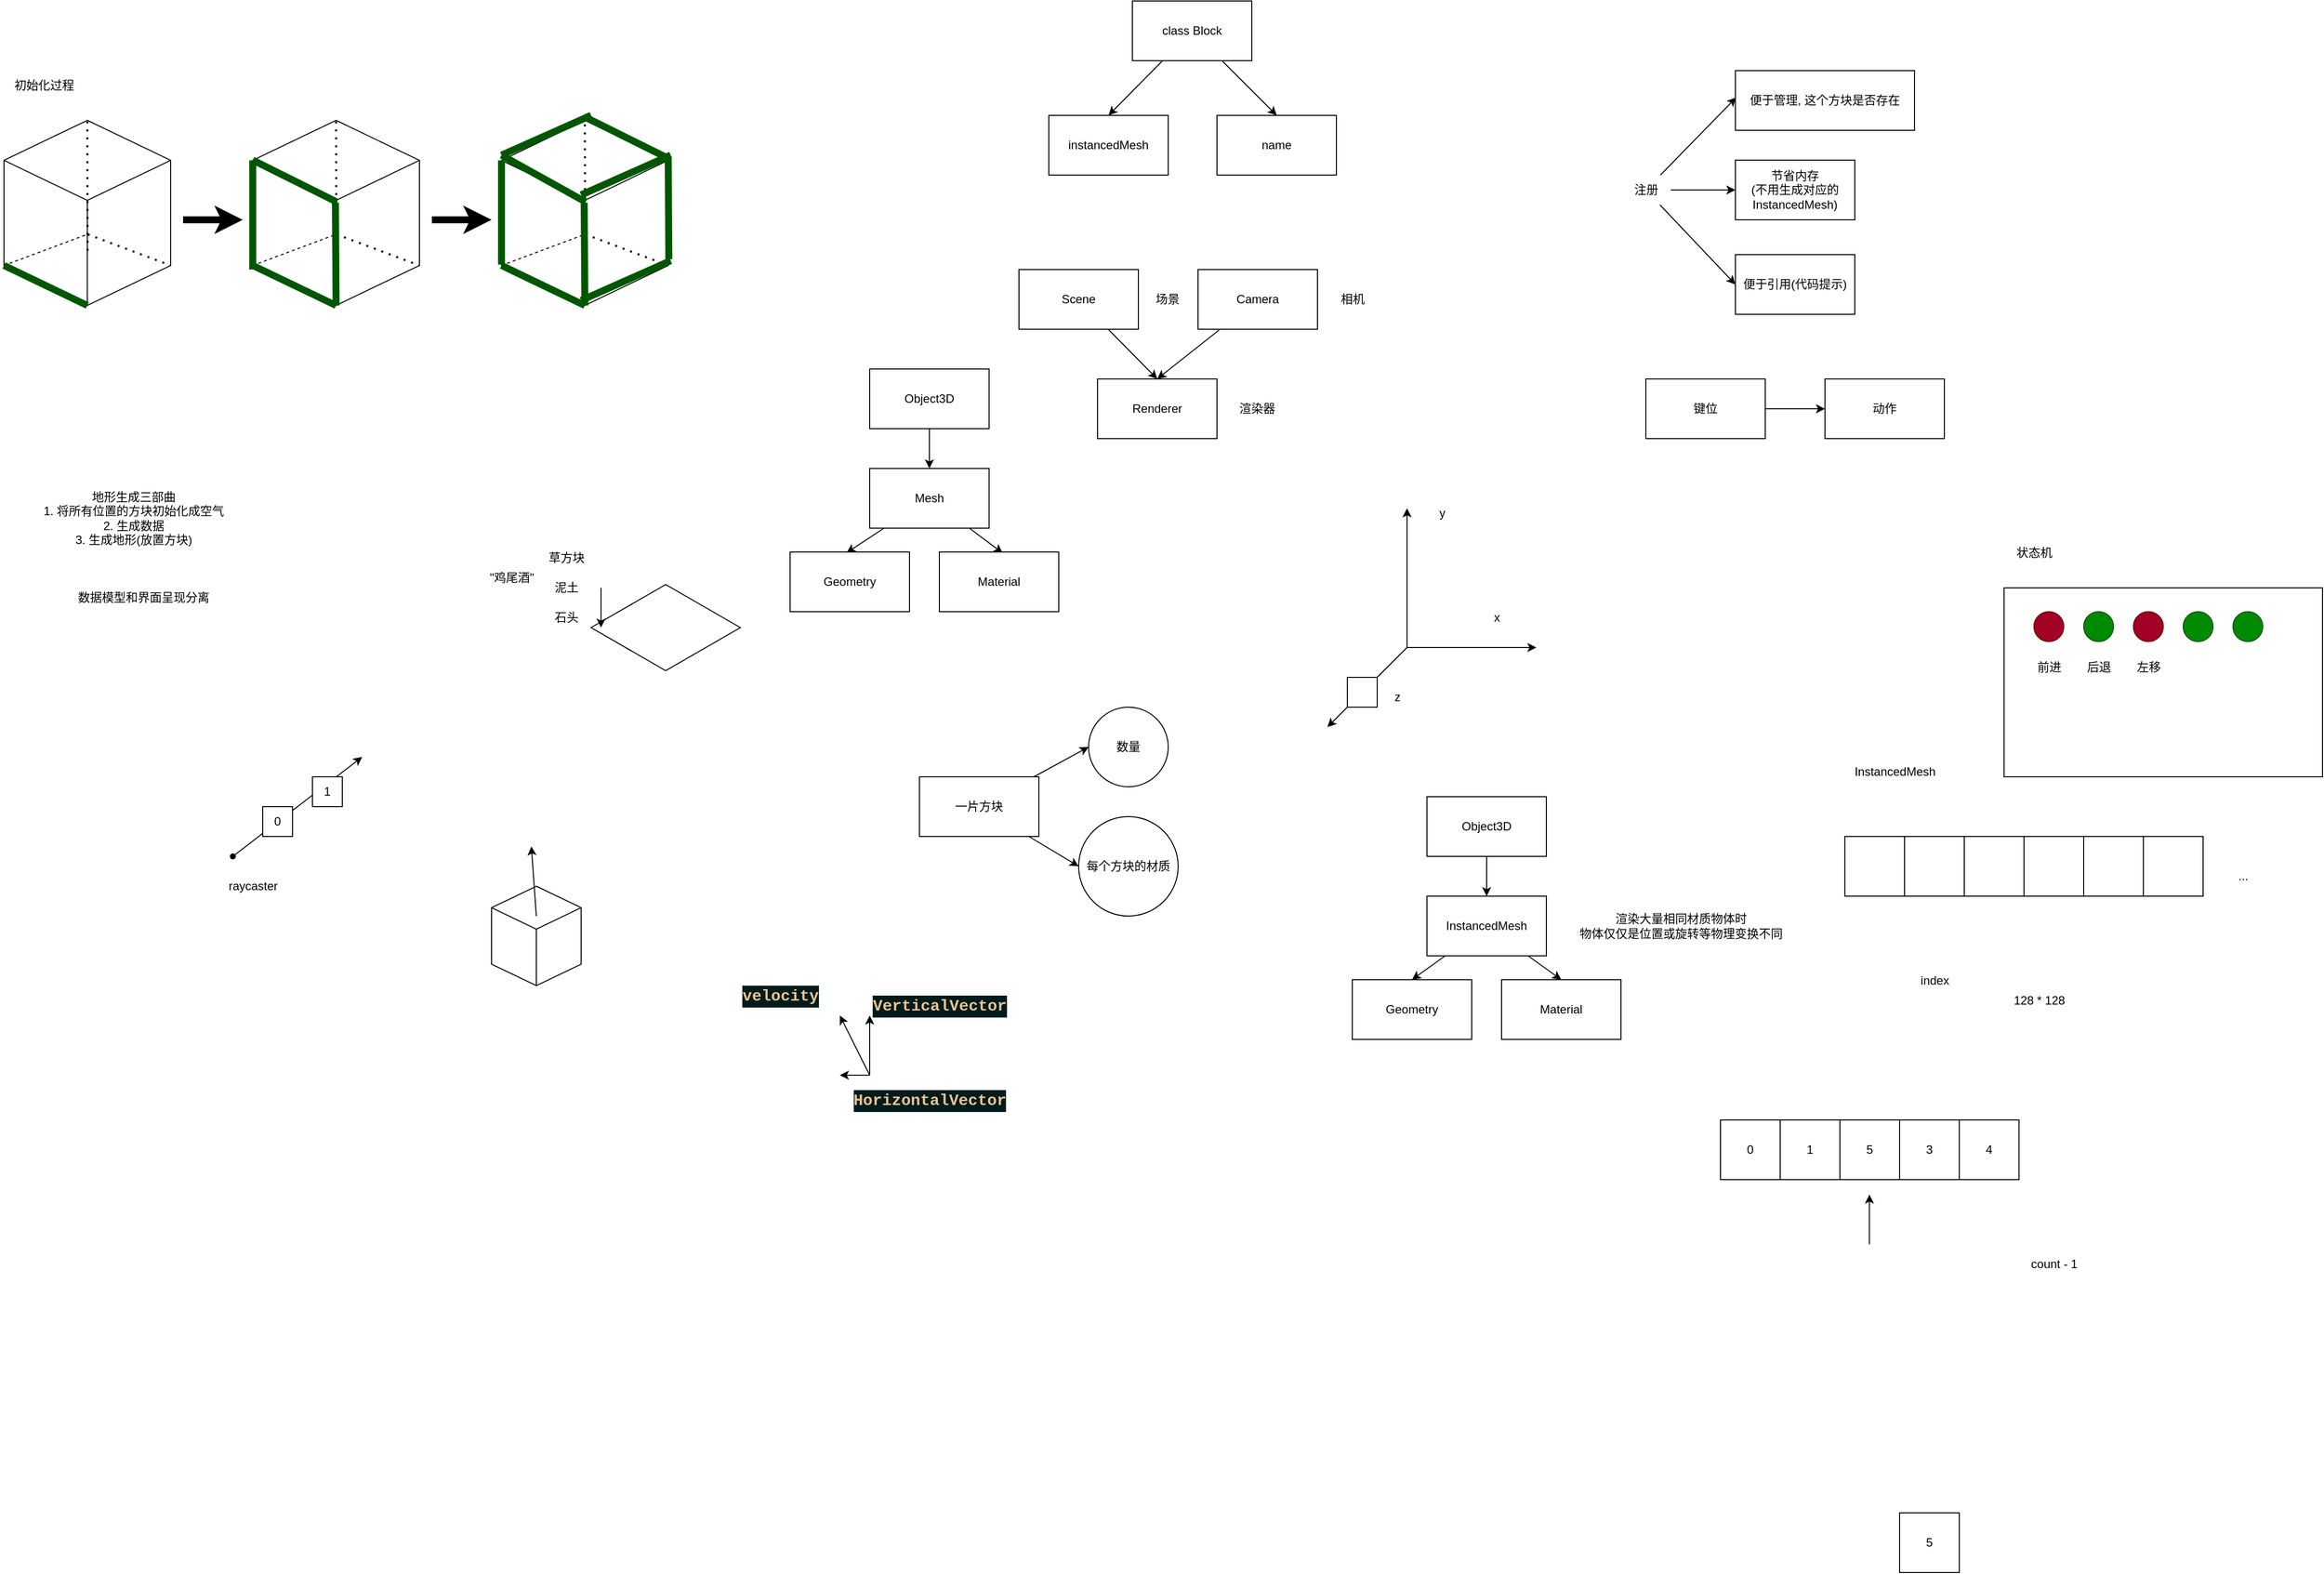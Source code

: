 <mxfile>
    <diagram id="66NhC8WV4g8qjToAEwFm" name="第 1 页">
        <mxGraphModel dx="1376" dy="505" grid="1" gridSize="10" guides="1" tooltips="1" connect="1" arrows="1" fold="1" page="1" pageScale="1" pageWidth="827" pageHeight="1169" math="0" shadow="0">
            <root>
                <mxCell id="0"/>
                <mxCell id="1" parent="0"/>
                <mxCell id="9" style="edgeStyle=none;html=1;entryX=0.5;entryY=0;entryDx=0;entryDy=0;" parent="1" source="2" target="6" edge="1">
                    <mxGeometry relative="1" as="geometry"/>
                </mxCell>
                <mxCell id="2" value="Scene" style="whiteSpace=wrap;html=1;" parent="1" vertex="1">
                    <mxGeometry x="240" y="300" width="120" height="60" as="geometry"/>
                </mxCell>
                <mxCell id="3" value="场景" style="text;html=1;align=center;verticalAlign=middle;resizable=0;points=[];autosize=1;strokeColor=none;fillColor=none;" parent="1" vertex="1">
                    <mxGeometry x="364" y="315" width="50" height="30" as="geometry"/>
                </mxCell>
                <mxCell id="10" style="edgeStyle=none;html=1;entryX=0.5;entryY=0;entryDx=0;entryDy=0;" parent="1" source="4" target="6" edge="1">
                    <mxGeometry relative="1" as="geometry"/>
                </mxCell>
                <mxCell id="4" value="Camera" style="whiteSpace=wrap;html=1;" parent="1" vertex="1">
                    <mxGeometry x="420" y="300" width="120" height="60" as="geometry"/>
                </mxCell>
                <mxCell id="5" value="相机" style="text;html=1;align=center;verticalAlign=middle;resizable=0;points=[];autosize=1;strokeColor=none;fillColor=none;" parent="1" vertex="1">
                    <mxGeometry x="550" y="315" width="50" height="30" as="geometry"/>
                </mxCell>
                <mxCell id="6" value="Renderer" style="whiteSpace=wrap;html=1;" parent="1" vertex="1">
                    <mxGeometry x="319" y="410" width="120" height="60" as="geometry"/>
                </mxCell>
                <mxCell id="8" value="渲染器" style="text;html=1;align=center;verticalAlign=middle;resizable=0;points=[];autosize=1;strokeColor=none;fillColor=none;" parent="1" vertex="1">
                    <mxGeometry x="449" y="425" width="60" height="30" as="geometry"/>
                </mxCell>
                <mxCell id="13" style="edgeStyle=none;html=1;entryX=0.5;entryY=0;entryDx=0;entryDy=0;" parent="1" source="11" target="12" edge="1">
                    <mxGeometry relative="1" as="geometry"/>
                </mxCell>
                <mxCell id="11" value="Object3D" style="whiteSpace=wrap;html=1;" parent="1" vertex="1">
                    <mxGeometry x="90" y="400" width="120" height="60" as="geometry"/>
                </mxCell>
                <mxCell id="16" style="edgeStyle=none;html=1;entryX=0.473;entryY=0.013;entryDx=0;entryDy=0;entryPerimeter=0;" parent="1" source="12" target="14" edge="1">
                    <mxGeometry relative="1" as="geometry"/>
                </mxCell>
                <mxCell id="17" style="edgeStyle=none;html=1;entryX=0.531;entryY=0.019;entryDx=0;entryDy=0;entryPerimeter=0;" parent="1" source="12" target="15" edge="1">
                    <mxGeometry relative="1" as="geometry"/>
                </mxCell>
                <mxCell id="12" value="Mesh" style="whiteSpace=wrap;html=1;" parent="1" vertex="1">
                    <mxGeometry x="90" y="500" width="120" height="60" as="geometry"/>
                </mxCell>
                <mxCell id="14" value="Geometry" style="whiteSpace=wrap;html=1;" parent="1" vertex="1">
                    <mxGeometry x="10" y="584" width="120" height="60" as="geometry"/>
                </mxCell>
                <mxCell id="15" value="Material" style="whiteSpace=wrap;html=1;" parent="1" vertex="1">
                    <mxGeometry x="160" y="584" width="120" height="60" as="geometry"/>
                </mxCell>
                <mxCell id="18" value="" style="endArrow=classic;html=1;" parent="1" edge="1">
                    <mxGeometry width="50" height="50" relative="1" as="geometry">
                        <mxPoint x="630" y="680" as="sourcePoint"/>
                        <mxPoint x="630" y="540" as="targetPoint"/>
                    </mxGeometry>
                </mxCell>
                <mxCell id="19" value="y" style="text;html=1;align=center;verticalAlign=middle;resizable=0;points=[];autosize=1;strokeColor=none;fillColor=none;" parent="1" vertex="1">
                    <mxGeometry x="650" y="530" width="30" height="30" as="geometry"/>
                </mxCell>
                <mxCell id="20" value="" style="endArrow=classic;html=1;" parent="1" edge="1">
                    <mxGeometry width="50" height="50" relative="1" as="geometry">
                        <mxPoint x="630" y="680" as="sourcePoint"/>
                        <mxPoint x="760" y="680" as="targetPoint"/>
                    </mxGeometry>
                </mxCell>
                <mxCell id="21" value="x" style="text;html=1;align=center;verticalAlign=middle;resizable=0;points=[];autosize=1;strokeColor=none;fillColor=none;" parent="1" vertex="1">
                    <mxGeometry x="705" y="635" width="30" height="30" as="geometry"/>
                </mxCell>
                <mxCell id="22" value="" style="endArrow=classic;html=1;" parent="1" edge="1">
                    <mxGeometry width="50" height="50" relative="1" as="geometry">
                        <mxPoint x="630" y="680" as="sourcePoint"/>
                        <mxPoint x="550" y="760" as="targetPoint"/>
                    </mxGeometry>
                </mxCell>
                <mxCell id="23" value="z" style="text;html=1;align=center;verticalAlign=middle;resizable=0;points=[];autosize=1;strokeColor=none;fillColor=none;" parent="1" vertex="1">
                    <mxGeometry x="605" y="715" width="30" height="30" as="geometry"/>
                </mxCell>
                <mxCell id="24" value="" style="whiteSpace=wrap;html=1;" parent="1" vertex="1">
                    <mxGeometry x="570" y="710" width="30" height="30" as="geometry"/>
                </mxCell>
                <mxCell id="28" style="edgeStyle=none;html=1;entryX=0;entryY=0.5;entryDx=0;entryDy=0;" parent="1" source="25" target="26" edge="1">
                    <mxGeometry relative="1" as="geometry"/>
                </mxCell>
                <mxCell id="29" style="edgeStyle=none;html=1;entryX=0;entryY=0.5;entryDx=0;entryDy=0;" parent="1" source="25" target="27" edge="1">
                    <mxGeometry relative="1" as="geometry"/>
                </mxCell>
                <mxCell id="25" value="一片方块" style="whiteSpace=wrap;html=1;" parent="1" vertex="1">
                    <mxGeometry x="140" y="810" width="120" height="60" as="geometry"/>
                </mxCell>
                <mxCell id="26" value="数量" style="ellipse;whiteSpace=wrap;html=1;" parent="1" vertex="1">
                    <mxGeometry x="310" y="740" width="80" height="80" as="geometry"/>
                </mxCell>
                <mxCell id="27" value="每个方块的材质" style="ellipse;whiteSpace=wrap;html=1;" parent="1" vertex="1">
                    <mxGeometry x="300" y="850" width="100" height="100" as="geometry"/>
                </mxCell>
                <mxCell id="38" style="edgeStyle=none;html=1;entryX=0.5;entryY=0;entryDx=0;entryDy=0;" parent="1" source="31" target="37" edge="1">
                    <mxGeometry relative="1" as="geometry"/>
                </mxCell>
                <mxCell id="31" value="Object3D" style="whiteSpace=wrap;html=1;" parent="1" vertex="1">
                    <mxGeometry x="650" y="830" width="120" height="60" as="geometry"/>
                </mxCell>
                <mxCell id="32" style="edgeStyle=none;html=1;entryX=0.473;entryY=0.013;entryDx=0;entryDy=0;entryPerimeter=0;" parent="1" edge="1">
                    <mxGeometry relative="1" as="geometry">
                        <mxPoint x="514.414" y="990" as="sourcePoint"/>
                    </mxGeometry>
                </mxCell>
                <mxCell id="41" style="edgeStyle=none;html=1;entryX=0.5;entryY=0;entryDx=0;entryDy=0;" parent="1" source="37" target="39" edge="1">
                    <mxGeometry relative="1" as="geometry"/>
                </mxCell>
                <mxCell id="42" style="edgeStyle=none;html=1;entryX=0.5;entryY=0;entryDx=0;entryDy=0;" parent="1" source="37" target="40" edge="1">
                    <mxGeometry relative="1" as="geometry"/>
                </mxCell>
                <mxCell id="37" value="InstancedMesh" style="whiteSpace=wrap;html=1;" parent="1" vertex="1">
                    <mxGeometry x="650" y="930" width="120" height="60" as="geometry"/>
                </mxCell>
                <mxCell id="39" value="Geometry" style="whiteSpace=wrap;html=1;" parent="1" vertex="1">
                    <mxGeometry x="575" y="1014" width="120" height="60" as="geometry"/>
                </mxCell>
                <mxCell id="40" value="Material" style="whiteSpace=wrap;html=1;" parent="1" vertex="1">
                    <mxGeometry x="725" y="1014" width="120" height="60" as="geometry"/>
                </mxCell>
                <mxCell id="43" value="渲染大量相同材质物体时&lt;br&gt;物体仅仅是位置或旋转等物理变换不同" style="text;html=1;align=center;verticalAlign=middle;resizable=0;points=[];autosize=1;strokeColor=none;fillColor=none;" parent="1" vertex="1">
                    <mxGeometry x="790" y="940" width="230" height="40" as="geometry"/>
                </mxCell>
                <mxCell id="44" value="InstancedMesh" style="text;html=1;align=center;verticalAlign=middle;resizable=0;points=[];autosize=1;strokeColor=none;fillColor=none;" parent="1" vertex="1">
                    <mxGeometry x="1070" y="790" width="100" height="30" as="geometry"/>
                </mxCell>
                <mxCell id="45" value="" style="whiteSpace=wrap;html=1;" parent="1" vertex="1">
                    <mxGeometry x="1070" y="870" width="60" height="60" as="geometry"/>
                </mxCell>
                <mxCell id="47" value="" style="whiteSpace=wrap;html=1;" parent="1" vertex="1">
                    <mxGeometry x="1130" y="870" width="60" height="60" as="geometry"/>
                </mxCell>
                <mxCell id="48" value="" style="whiteSpace=wrap;html=1;" parent="1" vertex="1">
                    <mxGeometry x="1190" y="870" width="60" height="60" as="geometry"/>
                </mxCell>
                <mxCell id="49" value="" style="whiteSpace=wrap;html=1;" parent="1" vertex="1">
                    <mxGeometry x="1250" y="870" width="60" height="60" as="geometry"/>
                </mxCell>
                <mxCell id="50" value="" style="whiteSpace=wrap;html=1;" parent="1" vertex="1">
                    <mxGeometry x="1310" y="870" width="60" height="60" as="geometry"/>
                </mxCell>
                <mxCell id="51" value="" style="whiteSpace=wrap;html=1;" parent="1" vertex="1">
                    <mxGeometry x="1370" y="870" width="60" height="60" as="geometry"/>
                </mxCell>
                <mxCell id="52" value="..." style="text;html=1;align=center;verticalAlign=middle;resizable=0;points=[];autosize=1;strokeColor=none;fillColor=none;" parent="1" vertex="1">
                    <mxGeometry x="1455" y="895" width="30" height="30" as="geometry"/>
                </mxCell>
                <mxCell id="53" value="128 * 128" style="text;html=1;align=center;verticalAlign=middle;resizable=0;points=[];autosize=1;strokeColor=none;fillColor=none;" parent="1" vertex="1">
                    <mxGeometry x="1230" y="1020" width="70" height="30" as="geometry"/>
                </mxCell>
                <mxCell id="54" value="" style="edgeStyle=none;orthogonalLoop=1;jettySize=auto;html=1;" parent="1" edge="1">
                    <mxGeometry width="100" relative="1" as="geometry">
                        <mxPoint x="1094.66" y="1280" as="sourcePoint"/>
                        <mxPoint x="1094.66" y="1230" as="targetPoint"/>
                        <Array as="points"/>
                    </mxGeometry>
                </mxCell>
                <mxCell id="55" value="index" style="text;html=1;align=center;verticalAlign=middle;resizable=0;points=[];autosize=1;strokeColor=none;fillColor=none;" parent="1" vertex="1">
                    <mxGeometry x="1135" y="1000" width="50" height="30" as="geometry"/>
                </mxCell>
                <mxCell id="58" style="edgeStyle=none;html=1;" parent="1" source="56" target="57" edge="1">
                    <mxGeometry relative="1" as="geometry"/>
                </mxCell>
                <mxCell id="56" value="键位" style="whiteSpace=wrap;html=1;" parent="1" vertex="1">
                    <mxGeometry x="870" y="410" width="120" height="60" as="geometry"/>
                </mxCell>
                <mxCell id="57" value="动作" style="whiteSpace=wrap;html=1;" parent="1" vertex="1">
                    <mxGeometry x="1050" y="410" width="120" height="60" as="geometry"/>
                </mxCell>
                <mxCell id="59" value="状态机" style="text;html=1;align=center;verticalAlign=middle;resizable=0;points=[];autosize=1;strokeColor=none;fillColor=none;" parent="1" vertex="1">
                    <mxGeometry x="1230" y="570" width="60" height="30" as="geometry"/>
                </mxCell>
                <mxCell id="61" value="" style="whiteSpace=wrap;html=1;" parent="1" vertex="1">
                    <mxGeometry x="1230" y="620" width="320" height="190" as="geometry"/>
                </mxCell>
                <mxCell id="62" value="" style="ellipse;whiteSpace=wrap;html=1;fillColor=#a20025;fontColor=#ffffff;strokeColor=#6F0000;" parent="1" vertex="1">
                    <mxGeometry x="1260" y="644" width="30" height="30" as="geometry"/>
                </mxCell>
                <mxCell id="63" value="" style="ellipse;whiteSpace=wrap;html=1;fillColor=#008a00;fontColor=#ffffff;strokeColor=#005700;" parent="1" vertex="1">
                    <mxGeometry x="1310" y="644" width="30" height="30" as="geometry"/>
                </mxCell>
                <mxCell id="64" value="" style="ellipse;whiteSpace=wrap;html=1;fillColor=#a20025;fontColor=#ffffff;strokeColor=#6F0000;" parent="1" vertex="1">
                    <mxGeometry x="1360" y="644" width="30" height="30" as="geometry"/>
                </mxCell>
                <mxCell id="65" value="" style="ellipse;whiteSpace=wrap;html=1;fillColor=#008a00;fontColor=#ffffff;strokeColor=#005700;" parent="1" vertex="1">
                    <mxGeometry x="1410" y="644" width="30" height="30" as="geometry"/>
                </mxCell>
                <mxCell id="66" value="" style="ellipse;whiteSpace=wrap;html=1;fillColor=#008a00;fontColor=#ffffff;strokeColor=#005700;" parent="1" vertex="1">
                    <mxGeometry x="1460" y="644" width="30" height="30" as="geometry"/>
                </mxCell>
                <mxCell id="68" value="前进" style="text;html=1;align=center;verticalAlign=middle;resizable=0;points=[];autosize=1;strokeColor=none;fillColor=none;" parent="1" vertex="1">
                    <mxGeometry x="1250" y="685" width="50" height="30" as="geometry"/>
                </mxCell>
                <mxCell id="70" value="后退" style="text;html=1;align=center;verticalAlign=middle;resizable=0;points=[];autosize=1;strokeColor=none;fillColor=none;" parent="1" vertex="1">
                    <mxGeometry x="1300" y="685" width="50" height="30" as="geometry"/>
                </mxCell>
                <mxCell id="71" value="左移" style="text;html=1;align=center;verticalAlign=middle;resizable=0;points=[];autosize=1;strokeColor=none;fillColor=none;" parent="1" vertex="1">
                    <mxGeometry x="1350" y="685" width="50" height="30" as="geometry"/>
                </mxCell>
                <mxCell id="72" value="" style="edgeStyle=none;orthogonalLoop=1;jettySize=auto;html=1;" parent="1" edge="1">
                    <mxGeometry width="100" relative="1" as="geometry">
                        <mxPoint x="90" y="1110" as="sourcePoint"/>
                        <mxPoint x="90" y="1050" as="targetPoint"/>
                        <Array as="points"/>
                    </mxGeometry>
                </mxCell>
                <mxCell id="73" value="" style="edgeStyle=none;orthogonalLoop=1;jettySize=auto;html=1;" parent="1" edge="1">
                    <mxGeometry width="100" relative="1" as="geometry">
                        <mxPoint x="90" y="1110" as="sourcePoint"/>
                        <mxPoint x="60" y="1110" as="targetPoint"/>
                        <Array as="points"/>
                    </mxGeometry>
                </mxCell>
                <mxCell id="74" value="&lt;div style=&quot;background-color: rgb(1, 27, 28); font-family: &amp;quot;Fira Code Regular&amp;quot;, &amp;quot;Courier New&amp;quot;, monospace, Consolas, &amp;quot;Courier New&amp;quot;, monospace; font-weight: bold; font-size: 16px; line-height: 22px;&quot;&gt;&lt;font color=&quot;#e8c391&quot;&gt;VerticalVector&lt;/font&gt;&lt;/div&gt;" style="text;html=1;align=center;verticalAlign=middle;resizable=0;points=[];autosize=1;strokeColor=none;fillColor=none;" parent="1" vertex="1">
                    <mxGeometry x="80" y="1020" width="160" height="40" as="geometry"/>
                </mxCell>
                <mxCell id="75" value="&lt;div style=&quot;background-color: rgb(1, 27, 28); font-family: &amp;quot;Fira Code Regular&amp;quot;, &amp;quot;Courier New&amp;quot;, monospace, Consolas, &amp;quot;Courier New&amp;quot;, monospace; font-weight: bold; font-size: 16px; line-height: 22px;&quot;&gt;&lt;font color=&quot;#e8c391&quot;&gt;HorizontalVector&lt;/font&gt;&lt;/div&gt;" style="text;html=1;align=center;verticalAlign=middle;resizable=0;points=[];autosize=1;strokeColor=none;fillColor=none;" parent="1" vertex="1">
                    <mxGeometry x="60" y="1115" width="180" height="40" as="geometry"/>
                </mxCell>
                <mxCell id="76" value="" style="edgeStyle=none;orthogonalLoop=1;jettySize=auto;html=1;" parent="1" edge="1">
                    <mxGeometry width="100" relative="1" as="geometry">
                        <mxPoint x="90" y="1110" as="sourcePoint"/>
                        <mxPoint x="60" y="1050" as="targetPoint"/>
                        <Array as="points"/>
                    </mxGeometry>
                </mxCell>
                <mxCell id="77" value="&lt;div style=&quot;background-color: rgb(1, 27, 28); font-family: &amp;quot;Fira Code Regular&amp;quot;, &amp;quot;Courier New&amp;quot;, monospace, Consolas, &amp;quot;Courier New&amp;quot;, monospace; font-weight: bold; font-size: 16px; line-height: 22px;&quot;&gt;&lt;font color=&quot;#e8c391&quot;&gt;velocity&lt;/font&gt;&lt;/div&gt;" style="text;html=1;align=center;verticalAlign=middle;resizable=0;points=[];autosize=1;strokeColor=none;fillColor=none;" parent="1" vertex="1">
                    <mxGeometry x="-50" y="1010" width="100" height="40" as="geometry"/>
                </mxCell>
                <mxCell id="82" style="edgeStyle=none;html=1;entryX=0.004;entryY=0.451;entryDx=0;entryDy=0;entryPerimeter=0;" parent="1" source="78" target="79" edge="1">
                    <mxGeometry relative="1" as="geometry"/>
                </mxCell>
                <mxCell id="83" style="edgeStyle=none;html=1;entryX=0;entryY=0.5;entryDx=0;entryDy=0;" parent="1" source="78" target="80" edge="1">
                    <mxGeometry relative="1" as="geometry"/>
                </mxCell>
                <mxCell id="84" style="edgeStyle=none;html=1;entryX=0;entryY=0.5;entryDx=0;entryDy=0;" parent="1" source="78" target="81" edge="1">
                    <mxGeometry relative="1" as="geometry"/>
                </mxCell>
                <mxCell id="78" value="注册" style="text;html=1;align=center;verticalAlign=middle;resizable=0;points=[];autosize=1;strokeColor=none;fillColor=none;" parent="1" vertex="1">
                    <mxGeometry x="845" y="205" width="50" height="30" as="geometry"/>
                </mxCell>
                <mxCell id="79" value="便于管理, 这个方块是否存在" style="whiteSpace=wrap;html=1;" parent="1" vertex="1">
                    <mxGeometry x="960" y="100" width="180" height="60" as="geometry"/>
                </mxCell>
                <mxCell id="80" value="节省内存&lt;br&gt;(不用生成对应的InstancedMesh)" style="whiteSpace=wrap;html=1;" parent="1" vertex="1">
                    <mxGeometry x="960" y="190" width="120" height="60" as="geometry"/>
                </mxCell>
                <mxCell id="81" value="便于引用(代码提示)" style="whiteSpace=wrap;html=1;" parent="1" vertex="1">
                    <mxGeometry x="960" y="285" width="120" height="60" as="geometry"/>
                </mxCell>
                <mxCell id="87" style="edgeStyle=none;html=1;entryX=0.5;entryY=0;entryDx=0;entryDy=0;" parent="1" source="85" target="86" edge="1">
                    <mxGeometry relative="1" as="geometry"/>
                </mxCell>
                <mxCell id="89" style="edgeStyle=none;html=1;entryX=0.5;entryY=0;entryDx=0;entryDy=0;" parent="1" source="85" target="88" edge="1">
                    <mxGeometry relative="1" as="geometry"/>
                </mxCell>
                <mxCell id="85" value="class Block" style="whiteSpace=wrap;html=1;" parent="1" vertex="1">
                    <mxGeometry x="354" y="30" width="120" height="60" as="geometry"/>
                </mxCell>
                <mxCell id="86" value="instancedMesh" style="whiteSpace=wrap;html=1;" parent="1" vertex="1">
                    <mxGeometry x="270" y="145" width="120" height="60" as="geometry"/>
                </mxCell>
                <mxCell id="88" value="name" style="whiteSpace=wrap;html=1;" parent="1" vertex="1">
                    <mxGeometry x="439" y="145" width="120" height="60" as="geometry"/>
                </mxCell>
                <mxCell id="90" value="" style="html=1;whiteSpace=wrap;shape=isoCube2;backgroundOutline=1;isoAngle=15;fillColor=none;" parent="1" vertex="1">
                    <mxGeometry x="-780" y="150" width="167.5" height="186.11" as="geometry"/>
                </mxCell>
                <mxCell id="93" value="" style="endArrow=none;dashed=1;html=1;exitX=0;exitY=0;exitDx=0;exitDy=145.897;exitPerimeter=0;entryX=0.506;entryY=0.614;entryDx=0;entryDy=0;entryPerimeter=0;" parent="1" source="90" target="90" edge="1">
                    <mxGeometry width="50" height="50" relative="1" as="geometry">
                        <mxPoint x="-710" y="281.11" as="sourcePoint"/>
                        <mxPoint x="-660" y="231.11" as="targetPoint"/>
                    </mxGeometry>
                </mxCell>
                <mxCell id="94" value="" style="endArrow=none;dashed=1;html=1;dashPattern=1 3;strokeWidth=2;entryX=0;entryY=0;entryDx=167.5;entryDy=145.897;entryPerimeter=0;exitX=0.503;exitY=0.616;exitDx=0;exitDy=0;exitPerimeter=0;" parent="1" source="90" target="90" edge="1">
                    <mxGeometry width="50" height="50" relative="1" as="geometry">
                        <mxPoint x="-710" y="281.11" as="sourcePoint"/>
                        <mxPoint x="-660" y="231.11" as="targetPoint"/>
                    </mxGeometry>
                </mxCell>
                <mxCell id="95" value="" style="endArrow=none;dashed=1;html=1;dashPattern=1 3;strokeWidth=2;entryX=0.5;entryY=0;entryDx=0;entryDy=0;entryPerimeter=0;" parent="1" target="90" edge="1">
                    <mxGeometry width="50" height="50" relative="1" as="geometry">
                        <mxPoint x="-696" y="281.11" as="sourcePoint"/>
                        <mxPoint x="-660" y="231.11" as="targetPoint"/>
                    </mxGeometry>
                </mxCell>
                <mxCell id="107" value="" style="endArrow=none;html=1;exitX=0;exitY=0;exitDx=0;exitDy=145.897;exitPerimeter=0;entryX=0.5;entryY=1;entryDx=0;entryDy=0;entryPerimeter=0;fillColor=#008a00;strokeColor=#005700;strokeWidth=7;" parent="1" source="90" target="90" edge="1">
                    <mxGeometry width="50" height="50" relative="1" as="geometry">
                        <mxPoint x="-710" y="281.11" as="sourcePoint"/>
                        <mxPoint x="-660" y="231.11" as="targetPoint"/>
                    </mxGeometry>
                </mxCell>
                <mxCell id="108" value="" style="html=1;whiteSpace=wrap;shape=isoCube2;backgroundOutline=1;isoAngle=15;fillColor=none;" parent="1" vertex="1">
                    <mxGeometry x="-530" y="150" width="167.5" height="186.11" as="geometry"/>
                </mxCell>
                <mxCell id="109" value="" style="endArrow=none;dashed=1;html=1;exitX=0;exitY=0;exitDx=0;exitDy=145.897;exitPerimeter=0;entryX=0.506;entryY=0.614;entryDx=0;entryDy=0;entryPerimeter=0;" parent="1" source="108" target="108" edge="1">
                    <mxGeometry width="50" height="50" relative="1" as="geometry">
                        <mxPoint x="-460" y="281.11" as="sourcePoint"/>
                        <mxPoint x="-410" y="231.11" as="targetPoint"/>
                    </mxGeometry>
                </mxCell>
                <mxCell id="110" value="" style="endArrow=none;dashed=1;html=1;dashPattern=1 3;strokeWidth=2;entryX=0;entryY=0;entryDx=167.5;entryDy=145.897;entryPerimeter=0;exitX=0.503;exitY=0.616;exitDx=0;exitDy=0;exitPerimeter=0;" parent="1" source="108" target="108" edge="1">
                    <mxGeometry width="50" height="50" relative="1" as="geometry">
                        <mxPoint x="-460" y="281.11" as="sourcePoint"/>
                        <mxPoint x="-410" y="231.11" as="targetPoint"/>
                    </mxGeometry>
                </mxCell>
                <mxCell id="111" value="" style="endArrow=none;dashed=1;html=1;dashPattern=1 3;strokeWidth=2;entryX=0.5;entryY=0;entryDx=0;entryDy=0;entryPerimeter=0;" parent="1" target="108" edge="1">
                    <mxGeometry width="50" height="50" relative="1" as="geometry">
                        <mxPoint x="-446" y="281.11" as="sourcePoint"/>
                        <mxPoint x="-410" y="231.11" as="targetPoint"/>
                    </mxGeometry>
                </mxCell>
                <mxCell id="112" value="" style="endArrow=none;html=1;exitX=0;exitY=0;exitDx=0;exitDy=145.897;exitPerimeter=0;entryX=0.5;entryY=1;entryDx=0;entryDy=0;entryPerimeter=0;fillColor=#008a00;strokeColor=#005700;strokeWidth=7;" parent="1" source="108" target="108" edge="1">
                    <mxGeometry width="50" height="50" relative="1" as="geometry">
                        <mxPoint x="-460" y="281.11" as="sourcePoint"/>
                        <mxPoint x="-410" y="231.11" as="targetPoint"/>
                    </mxGeometry>
                </mxCell>
                <mxCell id="113" value="" style="endArrow=none;html=1;entryX=0;entryY=0;entryDx=0;entryDy=40.213;entryPerimeter=0;fillColor=#008a00;strokeColor=#005700;strokeWidth=7;" parent="1" target="108" edge="1">
                    <mxGeometry width="50" height="50" relative="1" as="geometry">
                        <mxPoint x="-530" y="300" as="sourcePoint"/>
                        <mxPoint x="-436.25" y="346.11" as="targetPoint"/>
                    </mxGeometry>
                </mxCell>
                <mxCell id="114" value="" style="endArrow=none;html=1;fillColor=#008a00;strokeColor=#005700;strokeWidth=7;entryX=0.505;entryY=0.441;entryDx=0;entryDy=0;entryPerimeter=0;" parent="1" target="108" edge="1">
                    <mxGeometry width="50" height="50" relative="1" as="geometry">
                        <mxPoint x="-530" y="190" as="sourcePoint"/>
                        <mxPoint x="-450" y="230" as="targetPoint"/>
                    </mxGeometry>
                </mxCell>
                <mxCell id="115" value="" style="endArrow=none;html=1;entryX=0.5;entryY=1;entryDx=0;entryDy=0;entryPerimeter=0;fillColor=#008a00;strokeColor=#005700;strokeWidth=7;exitX=0.496;exitY=0.445;exitDx=0;exitDy=0;exitPerimeter=0;" parent="1" source="108" target="108" edge="1">
                    <mxGeometry width="50" height="50" relative="1" as="geometry">
                        <mxPoint x="-450" y="230" as="sourcePoint"/>
                        <mxPoint x="-416.25" y="366.11" as="targetPoint"/>
                    </mxGeometry>
                </mxCell>
                <mxCell id="116" value="" style="html=1;whiteSpace=wrap;shape=isoCube2;backgroundOutline=1;isoAngle=15;fillColor=none;" parent="1" vertex="1">
                    <mxGeometry x="-280" y="150" width="167.5" height="186.11" as="geometry"/>
                </mxCell>
                <mxCell id="117" value="" style="endArrow=none;dashed=1;html=1;exitX=0;exitY=0;exitDx=0;exitDy=145.897;exitPerimeter=0;entryX=0.506;entryY=0.614;entryDx=0;entryDy=0;entryPerimeter=0;" parent="1" source="116" target="116" edge="1">
                    <mxGeometry width="50" height="50" relative="1" as="geometry">
                        <mxPoint x="-210" y="276.11" as="sourcePoint"/>
                        <mxPoint x="-160" y="226.11" as="targetPoint"/>
                    </mxGeometry>
                </mxCell>
                <mxCell id="118" value="" style="endArrow=none;dashed=1;html=1;dashPattern=1 3;strokeWidth=2;entryX=0;entryY=0;entryDx=167.5;entryDy=145.897;entryPerimeter=0;exitX=0.503;exitY=0.616;exitDx=0;exitDy=0;exitPerimeter=0;" parent="1" source="116" target="116" edge="1">
                    <mxGeometry width="50" height="50" relative="1" as="geometry">
                        <mxPoint x="-210" y="276.11" as="sourcePoint"/>
                        <mxPoint x="-160" y="226.11" as="targetPoint"/>
                    </mxGeometry>
                </mxCell>
                <mxCell id="119" value="" style="endArrow=none;dashed=1;html=1;dashPattern=1 3;strokeWidth=2;entryX=0.5;entryY=0;entryDx=0;entryDy=0;entryPerimeter=0;" parent="1" target="116" edge="1">
                    <mxGeometry width="50" height="50" relative="1" as="geometry">
                        <mxPoint x="-196" y="276.11" as="sourcePoint"/>
                        <mxPoint x="-160" y="226.11" as="targetPoint"/>
                    </mxGeometry>
                </mxCell>
                <mxCell id="120" value="" style="endArrow=none;html=1;exitX=0;exitY=0;exitDx=0;exitDy=145.897;exitPerimeter=0;entryX=0.5;entryY=1;entryDx=0;entryDy=0;entryPerimeter=0;fillColor=#008a00;strokeColor=#005700;strokeWidth=7;" parent="1" source="116" target="116" edge="1">
                    <mxGeometry width="50" height="50" relative="1" as="geometry">
                        <mxPoint x="-210" y="276.11" as="sourcePoint"/>
                        <mxPoint x="-160" y="226.11" as="targetPoint"/>
                    </mxGeometry>
                </mxCell>
                <mxCell id="121" value="" style="endArrow=none;html=1;entryX=0;entryY=0;entryDx=0;entryDy=40.213;entryPerimeter=0;fillColor=#008a00;strokeColor=#005700;strokeWidth=7;" parent="1" target="116" edge="1">
                    <mxGeometry width="50" height="50" relative="1" as="geometry">
                        <mxPoint x="-280" y="295" as="sourcePoint"/>
                        <mxPoint x="-186.25" y="341.11" as="targetPoint"/>
                    </mxGeometry>
                </mxCell>
                <mxCell id="122" value="" style="endArrow=none;html=1;fillColor=#008a00;strokeColor=#005700;strokeWidth=7;entryX=0.505;entryY=0.441;entryDx=0;entryDy=0;entryPerimeter=0;" parent="1" target="116" edge="1">
                    <mxGeometry width="50" height="50" relative="1" as="geometry">
                        <mxPoint x="-280" y="185" as="sourcePoint"/>
                        <mxPoint x="-200" y="225" as="targetPoint"/>
                    </mxGeometry>
                </mxCell>
                <mxCell id="123" value="" style="endArrow=none;html=1;entryX=0.5;entryY=1;entryDx=0;entryDy=0;entryPerimeter=0;fillColor=#008a00;strokeColor=#005700;strokeWidth=7;exitX=0.496;exitY=0.445;exitDx=0;exitDy=0;exitPerimeter=0;" parent="1" source="116" target="116" edge="1">
                    <mxGeometry width="50" height="50" relative="1" as="geometry">
                        <mxPoint x="-200" y="225" as="sourcePoint"/>
                        <mxPoint x="-166.25" y="361.11" as="targetPoint"/>
                    </mxGeometry>
                </mxCell>
                <mxCell id="124" value="" style="endArrow=none;html=1;fillColor=#008a00;strokeColor=#005700;strokeWidth=7;entryX=0.505;entryY=0.441;entryDx=0;entryDy=0;entryPerimeter=0;" parent="1" edge="1">
                    <mxGeometry width="50" height="50" relative="1" as="geometry">
                        <mxPoint x="-197.09" y="146.11" as="sourcePoint"/>
                        <mxPoint x="-112.503" y="188.185" as="targetPoint"/>
                    </mxGeometry>
                </mxCell>
                <mxCell id="125" value="" style="endArrow=none;html=1;entryX=0.5;entryY=1;entryDx=0;entryDy=0;entryPerimeter=0;fillColor=#008a00;strokeColor=#005700;strokeWidth=7;exitX=0.496;exitY=0.445;exitDx=0;exitDy=0;exitPerimeter=0;" parent="1" edge="1">
                    <mxGeometry width="50" height="50" relative="1" as="geometry">
                        <mxPoint x="-112.5" y="186.409" as="sourcePoint"/>
                        <mxPoint x="-111.83" y="289.7" as="targetPoint"/>
                    </mxGeometry>
                </mxCell>
                <mxCell id="127" value="" style="endArrow=none;html=1;fillColor=#008a00;strokeColor=#005700;strokeWidth=7;" parent="1" edge="1">
                    <mxGeometry width="50" height="50" relative="1" as="geometry">
                        <mxPoint x="-200" y="225" as="sourcePoint"/>
                        <mxPoint x="-110" y="185" as="targetPoint"/>
                    </mxGeometry>
                </mxCell>
                <mxCell id="129" value="" style="endArrow=none;html=1;fillColor=#008a00;strokeColor=#005700;strokeWidth=7;" parent="1" edge="1">
                    <mxGeometry width="50" height="50" relative="1" as="geometry">
                        <mxPoint x="-200" y="331.11" as="sourcePoint"/>
                        <mxPoint x="-110" y="291.11" as="targetPoint"/>
                    </mxGeometry>
                </mxCell>
                <mxCell id="130" value="" style="endArrow=none;html=1;fillColor=#008a00;strokeColor=#005700;strokeWidth=7;" parent="1" edge="1">
                    <mxGeometry width="50" height="50" relative="1" as="geometry">
                        <mxPoint x="-280" y="185" as="sourcePoint"/>
                        <mxPoint x="-190" y="145" as="targetPoint"/>
                    </mxGeometry>
                </mxCell>
                <mxCell id="131" value="" style="endArrow=classic;html=1;strokeWidth=7;" parent="1" edge="1">
                    <mxGeometry width="50" height="50" relative="1" as="geometry">
                        <mxPoint x="-600" y="250" as="sourcePoint"/>
                        <mxPoint x="-540" y="250" as="targetPoint"/>
                    </mxGeometry>
                </mxCell>
                <mxCell id="132" value="" style="endArrow=classic;html=1;strokeWidth=7;" parent="1" edge="1">
                    <mxGeometry width="50" height="50" relative="1" as="geometry">
                        <mxPoint x="-350" y="250" as="sourcePoint"/>
                        <mxPoint x="-290" y="250" as="targetPoint"/>
                    </mxGeometry>
                </mxCell>
                <mxCell id="133" value="初始化过程" style="text;html=1;align=center;verticalAlign=middle;resizable=0;points=[];autosize=1;strokeColor=none;fillColor=none;" parent="1" vertex="1">
                    <mxGeometry x="-780" y="100" width="80" height="30" as="geometry"/>
                </mxCell>
                <mxCell id="134" value="地形生成三部曲&lt;br&gt;1. 将所有位置的方块初始化成空气&lt;br&gt;2. 生成数据&lt;br&gt;3. 生成地形(放置方块)" style="text;html=1;align=center;verticalAlign=middle;resizable=0;points=[];autosize=1;strokeColor=none;fillColor=none;" parent="1" vertex="1">
                    <mxGeometry x="-750" y="515" width="200" height="70" as="geometry"/>
                </mxCell>
                <mxCell id="135" value="数据模型和界面呈现分离" style="text;html=1;align=center;verticalAlign=middle;resizable=0;points=[];autosize=1;strokeColor=none;fillColor=none;" parent="1" vertex="1">
                    <mxGeometry x="-720" y="615" width="160" height="30" as="geometry"/>
                </mxCell>
                <mxCell id="136" value="" style="html=1;whiteSpace=wrap;aspect=fixed;shape=isoRectangle;" parent="1" vertex="1">
                    <mxGeometry x="-190" y="615" width="150" height="90" as="geometry"/>
                </mxCell>
                <mxCell id="137" value="" style="endArrow=classic;html=1;" parent="1" edge="1">
                    <mxGeometry width="50" height="50" relative="1" as="geometry">
                        <mxPoint x="-180" y="620" as="sourcePoint"/>
                        <mxPoint x="-180" y="660" as="targetPoint"/>
                    </mxGeometry>
                </mxCell>
                <mxCell id="138" value="石头" style="text;html=1;align=center;verticalAlign=middle;resizable=0;points=[];autosize=1;strokeColor=none;fillColor=none;" parent="1" vertex="1">
                    <mxGeometry x="-240" y="635" width="50" height="30" as="geometry"/>
                </mxCell>
                <mxCell id="139" value="泥土" style="text;html=1;align=center;verticalAlign=middle;resizable=0;points=[];autosize=1;strokeColor=none;fillColor=none;" parent="1" vertex="1">
                    <mxGeometry x="-240" y="605" width="50" height="30" as="geometry"/>
                </mxCell>
                <mxCell id="140" value="草方块" style="text;html=1;align=center;verticalAlign=middle;resizable=0;points=[];autosize=1;strokeColor=none;fillColor=none;" parent="1" vertex="1">
                    <mxGeometry x="-245" y="575" width="60" height="30" as="geometry"/>
                </mxCell>
                <mxCell id="141" value="&quot;鸡尾酒&quot;" style="text;html=1;align=center;verticalAlign=middle;resizable=0;points=[];autosize=1;strokeColor=none;fillColor=none;" parent="1" vertex="1">
                    <mxGeometry x="-305" y="595" width="70" height="30" as="geometry"/>
                </mxCell>
                <mxCell id="142" value="" style="shape=waypoint;sketch=0;size=6;pointerEvents=1;points=[];fillColor=none;resizable=0;rotatable=0;perimeter=centerPerimeter;snapToPoint=1;" parent="1" vertex="1">
                    <mxGeometry x="-560" y="880" width="20" height="20" as="geometry"/>
                </mxCell>
                <mxCell id="143" value="" style="edgeStyle=none;orthogonalLoop=1;jettySize=auto;html=1;" parent="1" source="142" edge="1">
                    <mxGeometry width="100" relative="1" as="geometry">
                        <mxPoint x="-610" y="820" as="sourcePoint"/>
                        <mxPoint x="-420" y="790" as="targetPoint"/>
                        <Array as="points"/>
                    </mxGeometry>
                </mxCell>
                <mxCell id="144" value="0" style="whiteSpace=wrap;html=1;" parent="1" vertex="1">
                    <mxGeometry x="-520" y="840" width="30" height="30" as="geometry"/>
                </mxCell>
                <mxCell id="146" value="1" style="whiteSpace=wrap;html=1;" parent="1" vertex="1">
                    <mxGeometry x="-470" y="810" width="30" height="30" as="geometry"/>
                </mxCell>
                <mxCell id="147" value="raycaster" style="text;html=1;align=center;verticalAlign=middle;resizable=0;points=[];autosize=1;strokeColor=none;fillColor=none;" parent="1" vertex="1">
                    <mxGeometry x="-565" y="905" width="70" height="30" as="geometry"/>
                </mxCell>
                <mxCell id="148" value="" style="html=1;whiteSpace=wrap;shape=isoCube2;backgroundOutline=1;isoAngle=15;" parent="1" vertex="1">
                    <mxGeometry x="-290" y="920" width="90" height="100" as="geometry"/>
                </mxCell>
                <mxCell id="149" value="" style="edgeStyle=none;orthogonalLoop=1;jettySize=auto;html=1;" parent="1" edge="1">
                    <mxGeometry width="100" relative="1" as="geometry">
                        <mxPoint x="-245" y="950" as="sourcePoint"/>
                        <mxPoint x="-250" y="880" as="targetPoint"/>
                        <Array as="points"/>
                    </mxGeometry>
                </mxCell>
                <mxCell id="150" value="0" style="whiteSpace=wrap;html=1;" vertex="1" parent="1">
                    <mxGeometry x="945" y="1155" width="60" height="60" as="geometry"/>
                </mxCell>
                <mxCell id="151" value="1" style="whiteSpace=wrap;html=1;" vertex="1" parent="1">
                    <mxGeometry x="1005" y="1155" width="60" height="60" as="geometry"/>
                </mxCell>
                <mxCell id="152" value="2" style="whiteSpace=wrap;html=1;" vertex="1" parent="1">
                    <mxGeometry x="1065" y="1155" width="60" height="60" as="geometry"/>
                </mxCell>
                <mxCell id="153" value="3" style="whiteSpace=wrap;html=1;" vertex="1" parent="1">
                    <mxGeometry x="1125" y="1155" width="60" height="60" as="geometry"/>
                </mxCell>
                <mxCell id="154" value="4" style="whiteSpace=wrap;html=1;" vertex="1" parent="1">
                    <mxGeometry x="1185" y="1155" width="60" height="60" as="geometry"/>
                </mxCell>
                <mxCell id="155" value="5" style="whiteSpace=wrap;html=1;" vertex="1" parent="1">
                    <mxGeometry x="1125" y="1550" width="60" height="60" as="geometry"/>
                </mxCell>
                <mxCell id="157" value="5" style="whiteSpace=wrap;html=1;" vertex="1" parent="1">
                    <mxGeometry x="1065" y="1155" width="60" height="60" as="geometry"/>
                </mxCell>
                <mxCell id="158" value="count - 1" style="text;html=1;align=center;verticalAlign=middle;resizable=0;points=[];autosize=1;strokeColor=none;fillColor=none;" vertex="1" parent="1">
                    <mxGeometry x="1245" y="1285" width="70" height="30" as="geometry"/>
                </mxCell>
            </root>
        </mxGraphModel>
    </diagram>
</mxfile>